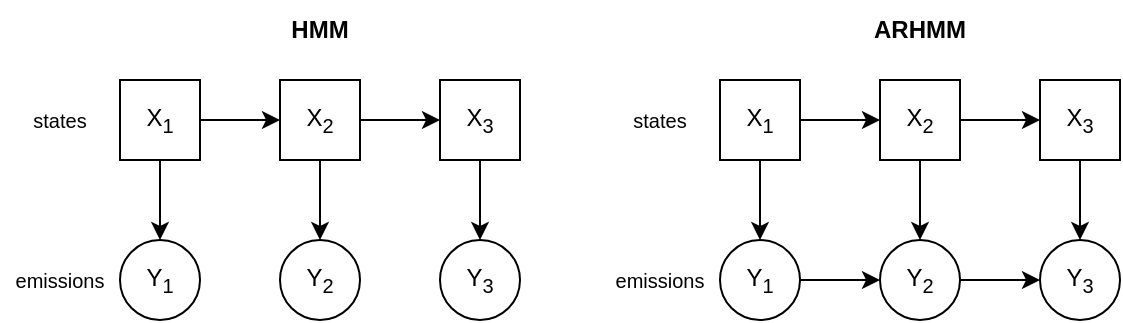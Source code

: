 <mxfile version="19.0.3" type="device"><diagram id="6Od4cYhS4_LkRRsoYnqg" name="Page-1"><mxGraphModel dx="676" dy="480" grid="1" gridSize="10" guides="1" tooltips="1" connect="1" arrows="1" fold="1" page="1" pageScale="1" pageWidth="1100" pageHeight="850" math="0" shadow="0"><root><mxCell id="0"/><mxCell id="1" parent="0"/><mxCell id="CEBm57qsviZmFqzzP2wl-3" style="edgeStyle=orthogonalEdgeStyle;rounded=0;orthogonalLoop=1;jettySize=auto;html=1;exitX=0.5;exitY=1;exitDx=0;exitDy=0;entryX=0.5;entryY=0;entryDx=0;entryDy=0;" edge="1" parent="1" source="CEBm57qsviZmFqzzP2wl-1" target="CEBm57qsviZmFqzzP2wl-2"><mxGeometry relative="1" as="geometry"/></mxCell><mxCell id="CEBm57qsviZmFqzzP2wl-8" style="edgeStyle=orthogonalEdgeStyle;rounded=0;orthogonalLoop=1;jettySize=auto;html=1;exitX=1;exitY=0.5;exitDx=0;exitDy=0;entryX=0;entryY=0.5;entryDx=0;entryDy=0;" edge="1" parent="1" source="CEBm57qsviZmFqzzP2wl-1" target="CEBm57qsviZmFqzzP2wl-4"><mxGeometry relative="1" as="geometry"/></mxCell><mxCell id="CEBm57qsviZmFqzzP2wl-1" value="X&lt;sub&gt;1&lt;/sub&gt;" style="rounded=0;whiteSpace=wrap;html=1;" vertex="1" parent="1"><mxGeometry x="160" y="240" width="40" height="40" as="geometry"/></mxCell><mxCell id="CEBm57qsviZmFqzzP2wl-2" value="Y&lt;sub&gt;1&lt;/sub&gt;" style="ellipse;whiteSpace=wrap;html=1;aspect=fixed;" vertex="1" parent="1"><mxGeometry x="160" y="320" width="40" height="40" as="geometry"/></mxCell><mxCell id="CEBm57qsviZmFqzzP2wl-9" style="edgeStyle=orthogonalEdgeStyle;rounded=0;orthogonalLoop=1;jettySize=auto;html=1;exitX=1;exitY=0.5;exitDx=0;exitDy=0;entryX=0;entryY=0.5;entryDx=0;entryDy=0;" edge="1" parent="1" source="CEBm57qsviZmFqzzP2wl-4" target="CEBm57qsviZmFqzzP2wl-5"><mxGeometry relative="1" as="geometry"/></mxCell><mxCell id="CEBm57qsviZmFqzzP2wl-12" style="edgeStyle=orthogonalEdgeStyle;rounded=0;orthogonalLoop=1;jettySize=auto;html=1;exitX=0.5;exitY=1;exitDx=0;exitDy=0;entryX=0.5;entryY=0;entryDx=0;entryDy=0;" edge="1" parent="1" source="CEBm57qsviZmFqzzP2wl-4" target="CEBm57qsviZmFqzzP2wl-10"><mxGeometry relative="1" as="geometry"/></mxCell><mxCell id="CEBm57qsviZmFqzzP2wl-4" value="X&lt;sub&gt;2&lt;/sub&gt;" style="rounded=0;whiteSpace=wrap;html=1;" vertex="1" parent="1"><mxGeometry x="240" y="240" width="40" height="40" as="geometry"/></mxCell><mxCell id="CEBm57qsviZmFqzzP2wl-13" style="edgeStyle=orthogonalEdgeStyle;rounded=0;orthogonalLoop=1;jettySize=auto;html=1;exitX=0.5;exitY=1;exitDx=0;exitDy=0;entryX=0.5;entryY=0;entryDx=0;entryDy=0;" edge="1" parent="1" source="CEBm57qsviZmFqzzP2wl-5" target="CEBm57qsviZmFqzzP2wl-11"><mxGeometry relative="1" as="geometry"/></mxCell><mxCell id="CEBm57qsviZmFqzzP2wl-5" value="X&lt;sub&gt;3&lt;/sub&gt;" style="rounded=0;whiteSpace=wrap;html=1;" vertex="1" parent="1"><mxGeometry x="320" y="240" width="40" height="40" as="geometry"/></mxCell><mxCell id="CEBm57qsviZmFqzzP2wl-6" value="states" style="text;html=1;strokeColor=none;fillColor=none;align=center;verticalAlign=middle;whiteSpace=wrap;rounded=0;fontSize=10;" vertex="1" parent="1"><mxGeometry x="100" y="240" width="60" height="40" as="geometry"/></mxCell><mxCell id="CEBm57qsviZmFqzzP2wl-7" value="emissions" style="text;html=1;strokeColor=none;fillColor=none;align=center;verticalAlign=middle;whiteSpace=wrap;rounded=0;fontSize=10;" vertex="1" parent="1"><mxGeometry x="100" y="320" width="60" height="40" as="geometry"/></mxCell><mxCell id="CEBm57qsviZmFqzzP2wl-10" value="Y&lt;sub&gt;2&lt;/sub&gt;" style="ellipse;whiteSpace=wrap;html=1;aspect=fixed;" vertex="1" parent="1"><mxGeometry x="240" y="320" width="40" height="40" as="geometry"/></mxCell><mxCell id="CEBm57qsviZmFqzzP2wl-11" value="Y&lt;sub&gt;3&lt;/sub&gt;" style="ellipse;whiteSpace=wrap;html=1;aspect=fixed;" vertex="1" parent="1"><mxGeometry x="320" y="320" width="40" height="40" as="geometry"/></mxCell><mxCell id="CEBm57qsviZmFqzzP2wl-16" style="edgeStyle=orthogonalEdgeStyle;rounded=0;orthogonalLoop=1;jettySize=auto;html=1;exitX=0.5;exitY=1;exitDx=0;exitDy=0;entryX=0.5;entryY=0;entryDx=0;entryDy=0;" edge="1" parent="1" source="CEBm57qsviZmFqzzP2wl-18" target="CEBm57qsviZmFqzzP2wl-19"><mxGeometry relative="1" as="geometry"/></mxCell><mxCell id="CEBm57qsviZmFqzzP2wl-17" style="edgeStyle=orthogonalEdgeStyle;rounded=0;orthogonalLoop=1;jettySize=auto;html=1;exitX=1;exitY=0.5;exitDx=0;exitDy=0;entryX=0;entryY=0.5;entryDx=0;entryDy=0;" edge="1" parent="1" source="CEBm57qsviZmFqzzP2wl-18" target="CEBm57qsviZmFqzzP2wl-22"><mxGeometry relative="1" as="geometry"/></mxCell><mxCell id="CEBm57qsviZmFqzzP2wl-18" value="X&lt;sub&gt;1&lt;/sub&gt;" style="rounded=0;whiteSpace=wrap;html=1;" vertex="1" parent="1"><mxGeometry x="460" y="240" width="40" height="40" as="geometry"/></mxCell><mxCell id="CEBm57qsviZmFqzzP2wl-29" style="edgeStyle=orthogonalEdgeStyle;rounded=0;orthogonalLoop=1;jettySize=auto;html=1;exitX=1;exitY=0.5;exitDx=0;exitDy=0;entryX=0;entryY=0.5;entryDx=0;entryDy=0;" edge="1" parent="1" source="CEBm57qsviZmFqzzP2wl-19" target="CEBm57qsviZmFqzzP2wl-27"><mxGeometry relative="1" as="geometry"/></mxCell><mxCell id="CEBm57qsviZmFqzzP2wl-19" value="Y&lt;sub&gt;1&lt;/sub&gt;" style="ellipse;whiteSpace=wrap;html=1;aspect=fixed;" vertex="1" parent="1"><mxGeometry x="460" y="320" width="40" height="40" as="geometry"/></mxCell><mxCell id="CEBm57qsviZmFqzzP2wl-20" style="edgeStyle=orthogonalEdgeStyle;rounded=0;orthogonalLoop=1;jettySize=auto;html=1;exitX=1;exitY=0.5;exitDx=0;exitDy=0;entryX=0;entryY=0.5;entryDx=0;entryDy=0;" edge="1" parent="1" source="CEBm57qsviZmFqzzP2wl-22" target="CEBm57qsviZmFqzzP2wl-24"><mxGeometry relative="1" as="geometry"/></mxCell><mxCell id="CEBm57qsviZmFqzzP2wl-21" style="edgeStyle=orthogonalEdgeStyle;rounded=0;orthogonalLoop=1;jettySize=auto;html=1;exitX=0.5;exitY=1;exitDx=0;exitDy=0;entryX=0.5;entryY=0;entryDx=0;entryDy=0;" edge="1" parent="1" source="CEBm57qsviZmFqzzP2wl-22" target="CEBm57qsviZmFqzzP2wl-27"><mxGeometry relative="1" as="geometry"/></mxCell><mxCell id="CEBm57qsviZmFqzzP2wl-22" value="X&lt;sub&gt;2&lt;/sub&gt;" style="rounded=0;whiteSpace=wrap;html=1;" vertex="1" parent="1"><mxGeometry x="540" y="240" width="40" height="40" as="geometry"/></mxCell><mxCell id="CEBm57qsviZmFqzzP2wl-23" style="edgeStyle=orthogonalEdgeStyle;rounded=0;orthogonalLoop=1;jettySize=auto;html=1;exitX=0.5;exitY=1;exitDx=0;exitDy=0;entryX=0.5;entryY=0;entryDx=0;entryDy=0;" edge="1" parent="1" source="CEBm57qsviZmFqzzP2wl-24" target="CEBm57qsviZmFqzzP2wl-28"><mxGeometry relative="1" as="geometry"/></mxCell><mxCell id="CEBm57qsviZmFqzzP2wl-24" value="X&lt;sub&gt;3&lt;/sub&gt;" style="rounded=0;whiteSpace=wrap;html=1;" vertex="1" parent="1"><mxGeometry x="620" y="240" width="40" height="40" as="geometry"/></mxCell><mxCell id="CEBm57qsviZmFqzzP2wl-30" style="edgeStyle=orthogonalEdgeStyle;rounded=0;orthogonalLoop=1;jettySize=auto;html=1;exitX=1;exitY=0.5;exitDx=0;exitDy=0;entryX=0;entryY=0.5;entryDx=0;entryDy=0;" edge="1" parent="1" source="CEBm57qsviZmFqzzP2wl-27" target="CEBm57qsviZmFqzzP2wl-28"><mxGeometry relative="1" as="geometry"/></mxCell><mxCell id="CEBm57qsviZmFqzzP2wl-27" value="Y&lt;sub&gt;2&lt;/sub&gt;" style="ellipse;whiteSpace=wrap;html=1;aspect=fixed;" vertex="1" parent="1"><mxGeometry x="540" y="320" width="40" height="40" as="geometry"/></mxCell><mxCell id="CEBm57qsviZmFqzzP2wl-28" value="Y&lt;sub&gt;3&lt;/sub&gt;" style="ellipse;whiteSpace=wrap;html=1;aspect=fixed;" vertex="1" parent="1"><mxGeometry x="620" y="320" width="40" height="40" as="geometry"/></mxCell><mxCell id="CEBm57qsviZmFqzzP2wl-31" value="HMM" style="text;html=1;strokeColor=none;fillColor=none;align=center;verticalAlign=middle;whiteSpace=wrap;rounded=0;fontStyle=1" vertex="1" parent="1"><mxGeometry x="200" y="200" width="120" height="30" as="geometry"/></mxCell><mxCell id="CEBm57qsviZmFqzzP2wl-32" value="ARHMM" style="text;html=1;strokeColor=none;fillColor=none;align=center;verticalAlign=middle;whiteSpace=wrap;rounded=0;fontStyle=1" vertex="1" parent="1"><mxGeometry x="500" y="200" width="120" height="30" as="geometry"/></mxCell><mxCell id="CEBm57qsviZmFqzzP2wl-33" value="states" style="text;html=1;strokeColor=none;fillColor=none;align=center;verticalAlign=middle;whiteSpace=wrap;rounded=0;fontSize=10;" vertex="1" parent="1"><mxGeometry x="400" y="240" width="60" height="40" as="geometry"/></mxCell><mxCell id="CEBm57qsviZmFqzzP2wl-34" value="emissions" style="text;html=1;strokeColor=none;fillColor=none;align=center;verticalAlign=middle;whiteSpace=wrap;rounded=0;fontSize=10;" vertex="1" parent="1"><mxGeometry x="400" y="320" width="60" height="40" as="geometry"/></mxCell></root></mxGraphModel></diagram></mxfile>